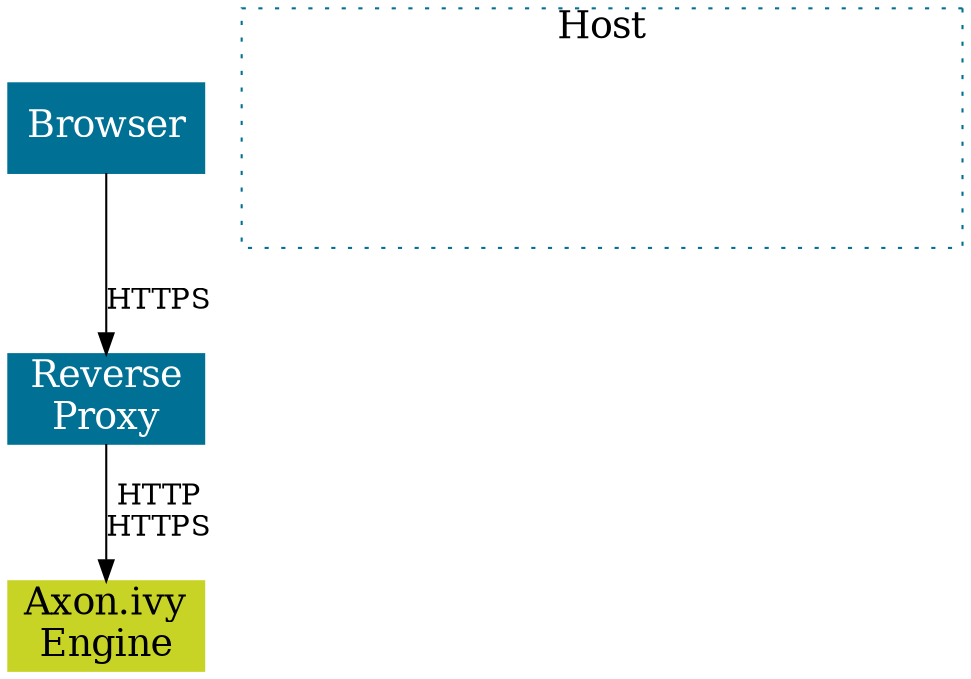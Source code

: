 
digraph overview {
  node [
    shape=box, 
    style=filled,
    margin=0 width=2 height=0.8
    fontcolor="white",    
    color="#007095",
    fixedsize=true,
    fontsize=18
  ];

  browser [ label="Browser", pos = "0,2.5!", width="1.3" height="0.6"];
  reverseproxy [ label="Reverse\nProxy", pos="3,2.5!" width="1.3" height="0.6"]
  engine [label="Axon.ivy\nEngine", pos="6,2.5!", height="0.6", width="1.3", color="#C7D426", fontcolor="black"];

  host [ label="Host",pos = "4.5,2.6!" width=4.8 height=1.6 style="dotted" fontcolor="black" labelloc="t"];
  
  browser -> reverseproxy [ label="HTTPS"];
  reverseproxy -> engine [ label="HTTP\nHTTPS" ];
}
